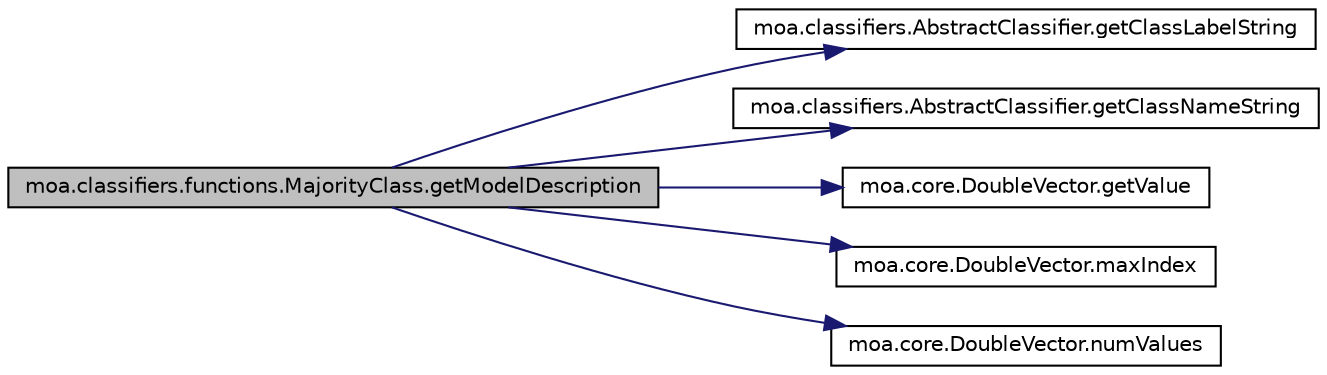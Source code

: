 digraph G
{
  edge [fontname="Helvetica",fontsize="10",labelfontname="Helvetica",labelfontsize="10"];
  node [fontname="Helvetica",fontsize="10",shape=record];
  rankdir=LR;
  Node1 [label="moa.classifiers.functions.MajorityClass.getModelDescription",height=0.2,width=0.4,color="black", fillcolor="grey75", style="filled" fontcolor="black"];
  Node1 -> Node2 [color="midnightblue",fontsize="10",style="solid",fontname="Helvetica"];
  Node2 [label="moa.classifiers.AbstractClassifier.getClassLabelString",height=0.2,width=0.4,color="black", fillcolor="white", style="filled",URL="$classmoa_1_1classifiers_1_1AbstractClassifier.html#a469063073ae4bd012619753dba073070",tooltip="Gets the name of a label of the class from the header."];
  Node1 -> Node3 [color="midnightblue",fontsize="10",style="solid",fontname="Helvetica"];
  Node3 [label="moa.classifiers.AbstractClassifier.getClassNameString",height=0.2,width=0.4,color="black", fillcolor="white", style="filled",URL="$classmoa_1_1classifiers_1_1AbstractClassifier.html#a72753c7231990d4b6e38a686c7d4a967",tooltip="Gets the name of the attribute of the class from the header."];
  Node1 -> Node4 [color="midnightblue",fontsize="10",style="solid",fontname="Helvetica"];
  Node4 [label="moa.core.DoubleVector.getValue",height=0.2,width=0.4,color="black", fillcolor="white", style="filled",URL="$classmoa_1_1core_1_1DoubleVector.html#a0a22580b229225823e9b11ed9d35104a"];
  Node1 -> Node5 [color="midnightblue",fontsize="10",style="solid",fontname="Helvetica"];
  Node5 [label="moa.core.DoubleVector.maxIndex",height=0.2,width=0.4,color="black", fillcolor="white", style="filled",URL="$classmoa_1_1core_1_1DoubleVector.html#aa2e0dfae5cfa2f87fc61a5d50661f2eb"];
  Node1 -> Node6 [color="midnightblue",fontsize="10",style="solid",fontname="Helvetica"];
  Node6 [label="moa.core.DoubleVector.numValues",height=0.2,width=0.4,color="black", fillcolor="white", style="filled",URL="$classmoa_1_1core_1_1DoubleVector.html#a04cac8fb52824b100578ad4bfef2136a"];
}
